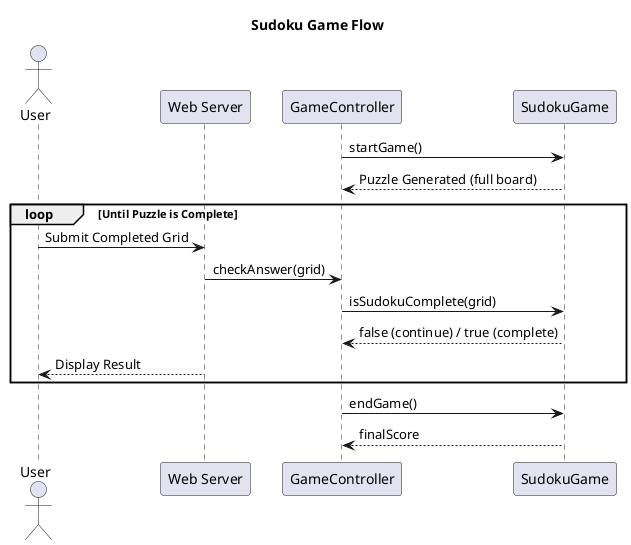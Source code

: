 @startuml
title Sudoku Game Flow

actor "User" as User
participant "Web Server" as Server
participant "GameController" as GameCtrl
participant "SudokuGame" as Sudoku

GameCtrl -> Sudoku: startGame()
Sudoku --> GameCtrl: Puzzle Generated (full board)

loop Until Puzzle is Complete
    User -> Server: Submit Completed Grid
    Server -> GameCtrl: checkAnswer(grid)
    GameCtrl -> Sudoku: isSudokuComplete(grid)
    Sudoku --> GameCtrl: false (continue) / true (complete)
    Server --> User: Display Result
end

GameCtrl -> Sudoku: endGame()
Sudoku --> GameCtrl: finalScore

@enduml